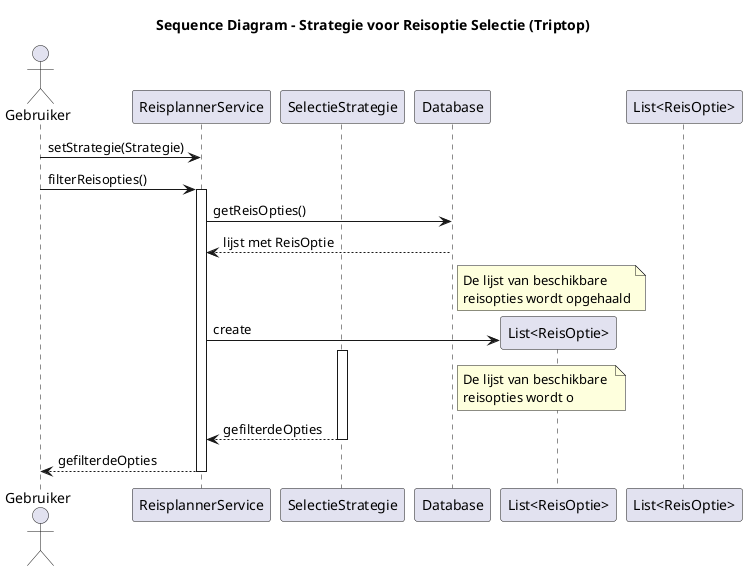 @startuml
title Sequence Diagram - Strategie voor Reisoptie Selectie (Triptop)

actor Gebruiker
participant "ReisplannerService" as Service
participant "SelectieStrategie" as Strategie
participant "Database" as DB
participant "List<ReisOptie>" as Opties
participant "List<ReisOptie>" as Gefilterd

Gebruiker -> Service : setStrategie(Strategie)

Gebruiker -> Service : filterReisopties()

activate Service

Service -> DB : getReisOpties()
DB --> Service : lijst met ReisOptie
create Opties
note right of DB : De lijst van beschikbare \nreisopties wordt opgehaald

Service -> Opties : create
note right of DB : De lijst van beschikbare \nreisopties wordt o
activate Strategie
Strategie --> Service : gefilterdeOpties
deactivate Strategie
\
Service --> Gebruiker : gefilterdeOpties
deactivate Service

@enduml

